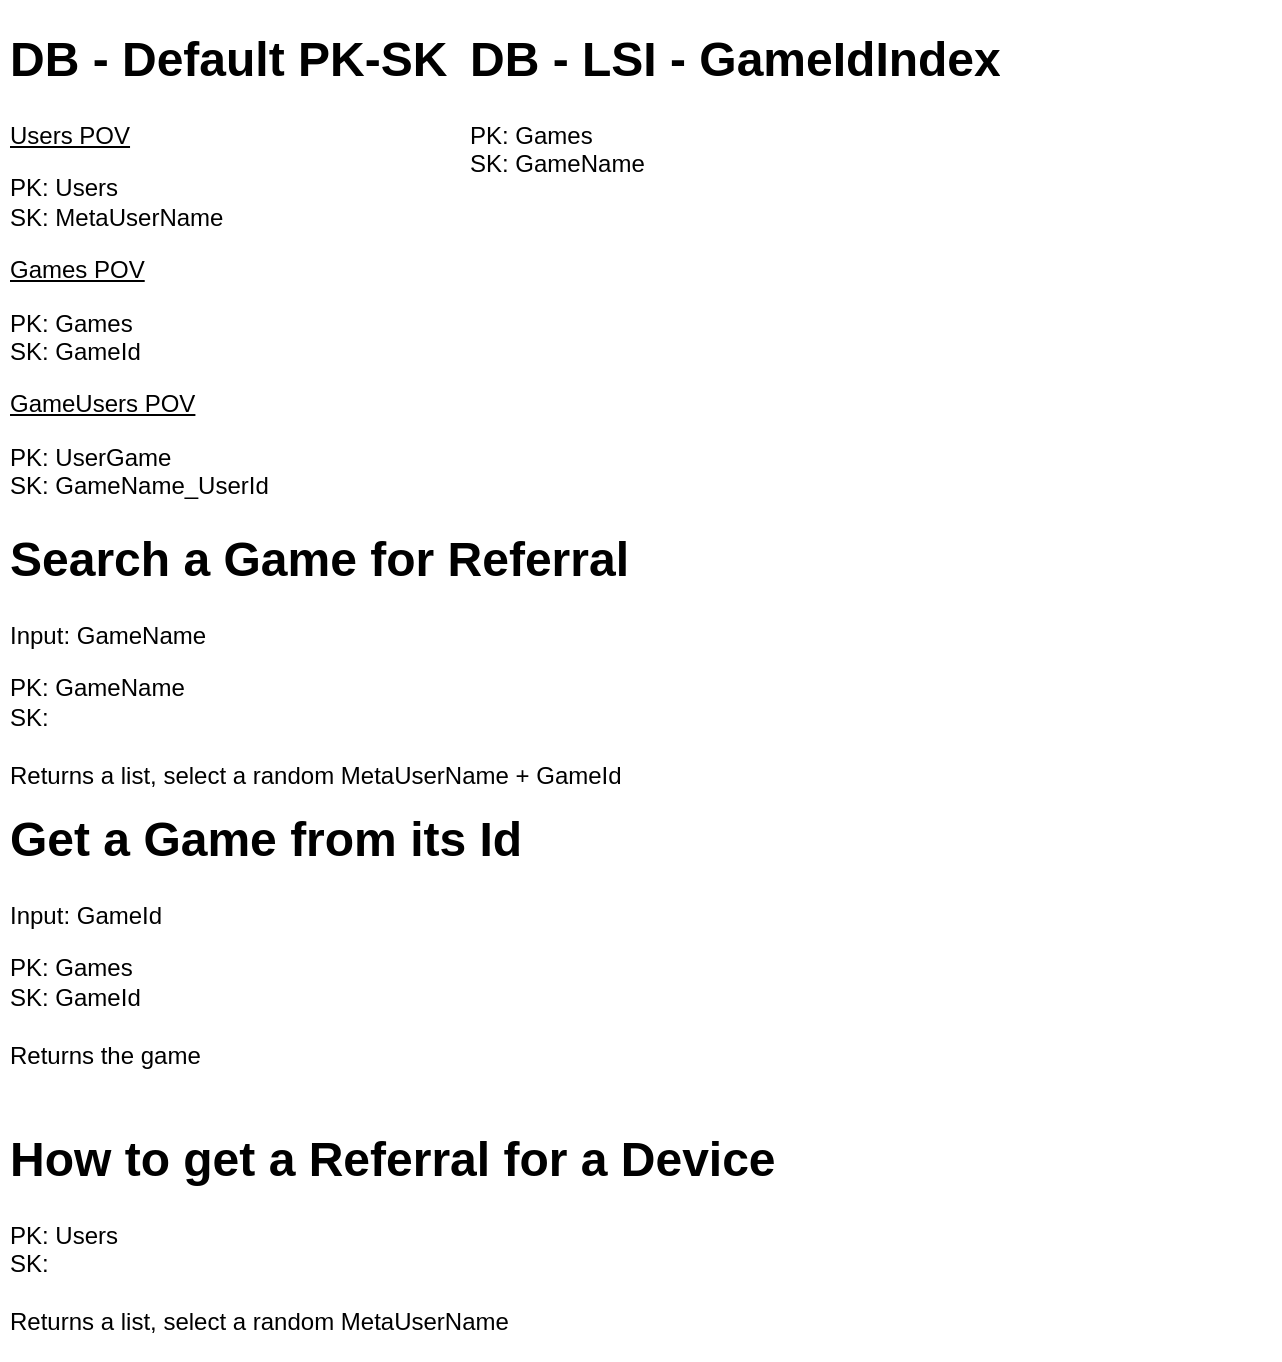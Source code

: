 <mxfile version="23.1.5" type="device">
  <diagram id="C5RBs43oDa-KdzZeNtuy" name="Page-1">
    <mxGraphModel dx="706" dy="556" grid="1" gridSize="10" guides="1" tooltips="1" connect="1" arrows="1" fold="1" page="1" pageScale="1" pageWidth="827" pageHeight="1169" math="0" shadow="0">
      <root>
        <mxCell id="WIyWlLk6GJQsqaUBKTNV-0" />
        <mxCell id="WIyWlLk6GJQsqaUBKTNV-1" parent="WIyWlLk6GJQsqaUBKTNV-0" />
        <mxCell id="rkIwhC8510pZdrh16rV0-28" value="&lt;h1&gt;Get a Game from its Id&lt;/h1&gt;&lt;p&gt;Input: GameId&lt;/p&gt;&lt;p&gt;PK: Games&lt;br&gt;SK: GameId&lt;br&gt;&lt;br&gt;Returns the game&lt;/p&gt;" style="text;html=1;spacing=5;spacingTop=-20;whiteSpace=wrap;overflow=hidden;rounded=0;" parent="WIyWlLk6GJQsqaUBKTNV-1" vertex="1">
          <mxGeometry x="10" y="430" width="530" height="150" as="geometry" />
        </mxCell>
        <mxCell id="rkIwhC8510pZdrh16rV0-24" value="&lt;h1&gt;DB - Default PK-SK&lt;/h1&gt;&lt;p&gt;&lt;u&gt;Users POV&lt;/u&gt;&lt;/p&gt;&lt;p&gt;PK: Users&lt;br&gt;SK: MetaUserName&lt;/p&gt;&lt;p&gt;&lt;u&gt;Games POV&lt;/u&gt;&lt;/p&gt;&lt;p&gt;PK: Games&lt;br style=&quot;border-color: var(--border-color);&quot;&gt;SK: GameId&lt;/p&gt;&lt;p&gt;&lt;u&gt;GameUsers POV&lt;/u&gt;&lt;/p&gt;&lt;p&gt;PK: UserGame&lt;br style=&quot;border-color: var(--border-color);&quot;&gt;SK: GameName_UserId&lt;/p&gt;" style="text;html=1;spacing=5;spacingTop=-20;whiteSpace=wrap;overflow=hidden;rounded=0;" parent="WIyWlLk6GJQsqaUBKTNV-1" vertex="1">
          <mxGeometry x="10" y="40" width="230" height="240" as="geometry" />
        </mxCell>
        <mxCell id="rkIwhC8510pZdrh16rV0-26" value="&lt;h1&gt;Search a Game for Referral&lt;/h1&gt;&lt;p&gt;Input: GameName&lt;/p&gt;&lt;p&gt;PK: GameName&lt;br&gt;SK:&amp;nbsp;&lt;br&gt;&lt;br&gt;Returns a list, select a random MetaUserName + GameId&lt;/p&gt;" style="text;html=1;spacing=5;spacingTop=-20;whiteSpace=wrap;overflow=hidden;rounded=0;" parent="WIyWlLk6GJQsqaUBKTNV-1" vertex="1">
          <mxGeometry x="10" y="290" width="560" height="140" as="geometry" />
        </mxCell>
        <mxCell id="rkIwhC8510pZdrh16rV0-27" value="&lt;h1&gt;How to get a Referral for a Device&lt;/h1&gt;&lt;p&gt;PK: Users&lt;br&gt;SK:&amp;nbsp;&lt;br&gt;&lt;br&gt;Returns a list, select a random MetaUserName&lt;/p&gt;" style="text;html=1;spacing=5;spacingTop=-20;whiteSpace=wrap;overflow=hidden;rounded=0;" parent="WIyWlLk6GJQsqaUBKTNV-1" vertex="1">
          <mxGeometry x="10" y="590" width="500" height="120" as="geometry" />
        </mxCell>
        <mxCell id="suIRJ4DSS3fGlgf8Qun_-49" value="&lt;h1&gt;DB - LSI - GameIdIndex&lt;/h1&gt;&lt;p&gt;PK: Games&lt;br style=&quot;border-color: var(--border-color);&quot;&gt;SK: GameName&lt;/p&gt;" style="text;html=1;spacing=5;spacingTop=-20;whiteSpace=wrap;overflow=hidden;rounded=0;" vertex="1" parent="WIyWlLk6GJQsqaUBKTNV-1">
          <mxGeometry x="240" y="40" width="410" height="90" as="geometry" />
        </mxCell>
      </root>
    </mxGraphModel>
  </diagram>
</mxfile>
